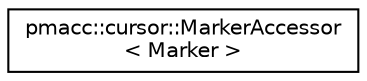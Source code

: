 digraph "Graphical Class Hierarchy"
{
 // LATEX_PDF_SIZE
  edge [fontname="Helvetica",fontsize="10",labelfontname="Helvetica",labelfontsize="10"];
  node [fontname="Helvetica",fontsize="10",shape=record];
  rankdir="LR";
  Node0 [label="pmacc::cursor::MarkerAccessor\l\< Marker \>",height=0.2,width=0.4,color="black", fillcolor="white", style="filled",URL="$structpmacc_1_1cursor_1_1_marker_accessor.html",tooltip=" "];
}
